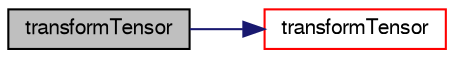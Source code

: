 digraph "transformTensor"
{
  bgcolor="transparent";
  edge [fontname="FreeSans",fontsize="10",labelfontname="FreeSans",labelfontsize="10"];
  node [fontname="FreeSans",fontsize="10",shape=record];
  rankdir="LR";
  Node1578 [label="transformTensor",height=0.2,width=0.4,color="black", fillcolor="grey75", style="filled", fontcolor="black"];
  Node1578 -> Node1579 [color="midnightblue",fontsize="10",style="solid",fontname="FreeSans"];
  Node1579 [label="transformTensor",height=0.2,width=0.4,color="red",URL="$a25002.html#a28d18113b22f414be8701912faa1732a",tooltip="Transform tensor field using transformation tensorField. "];
}
